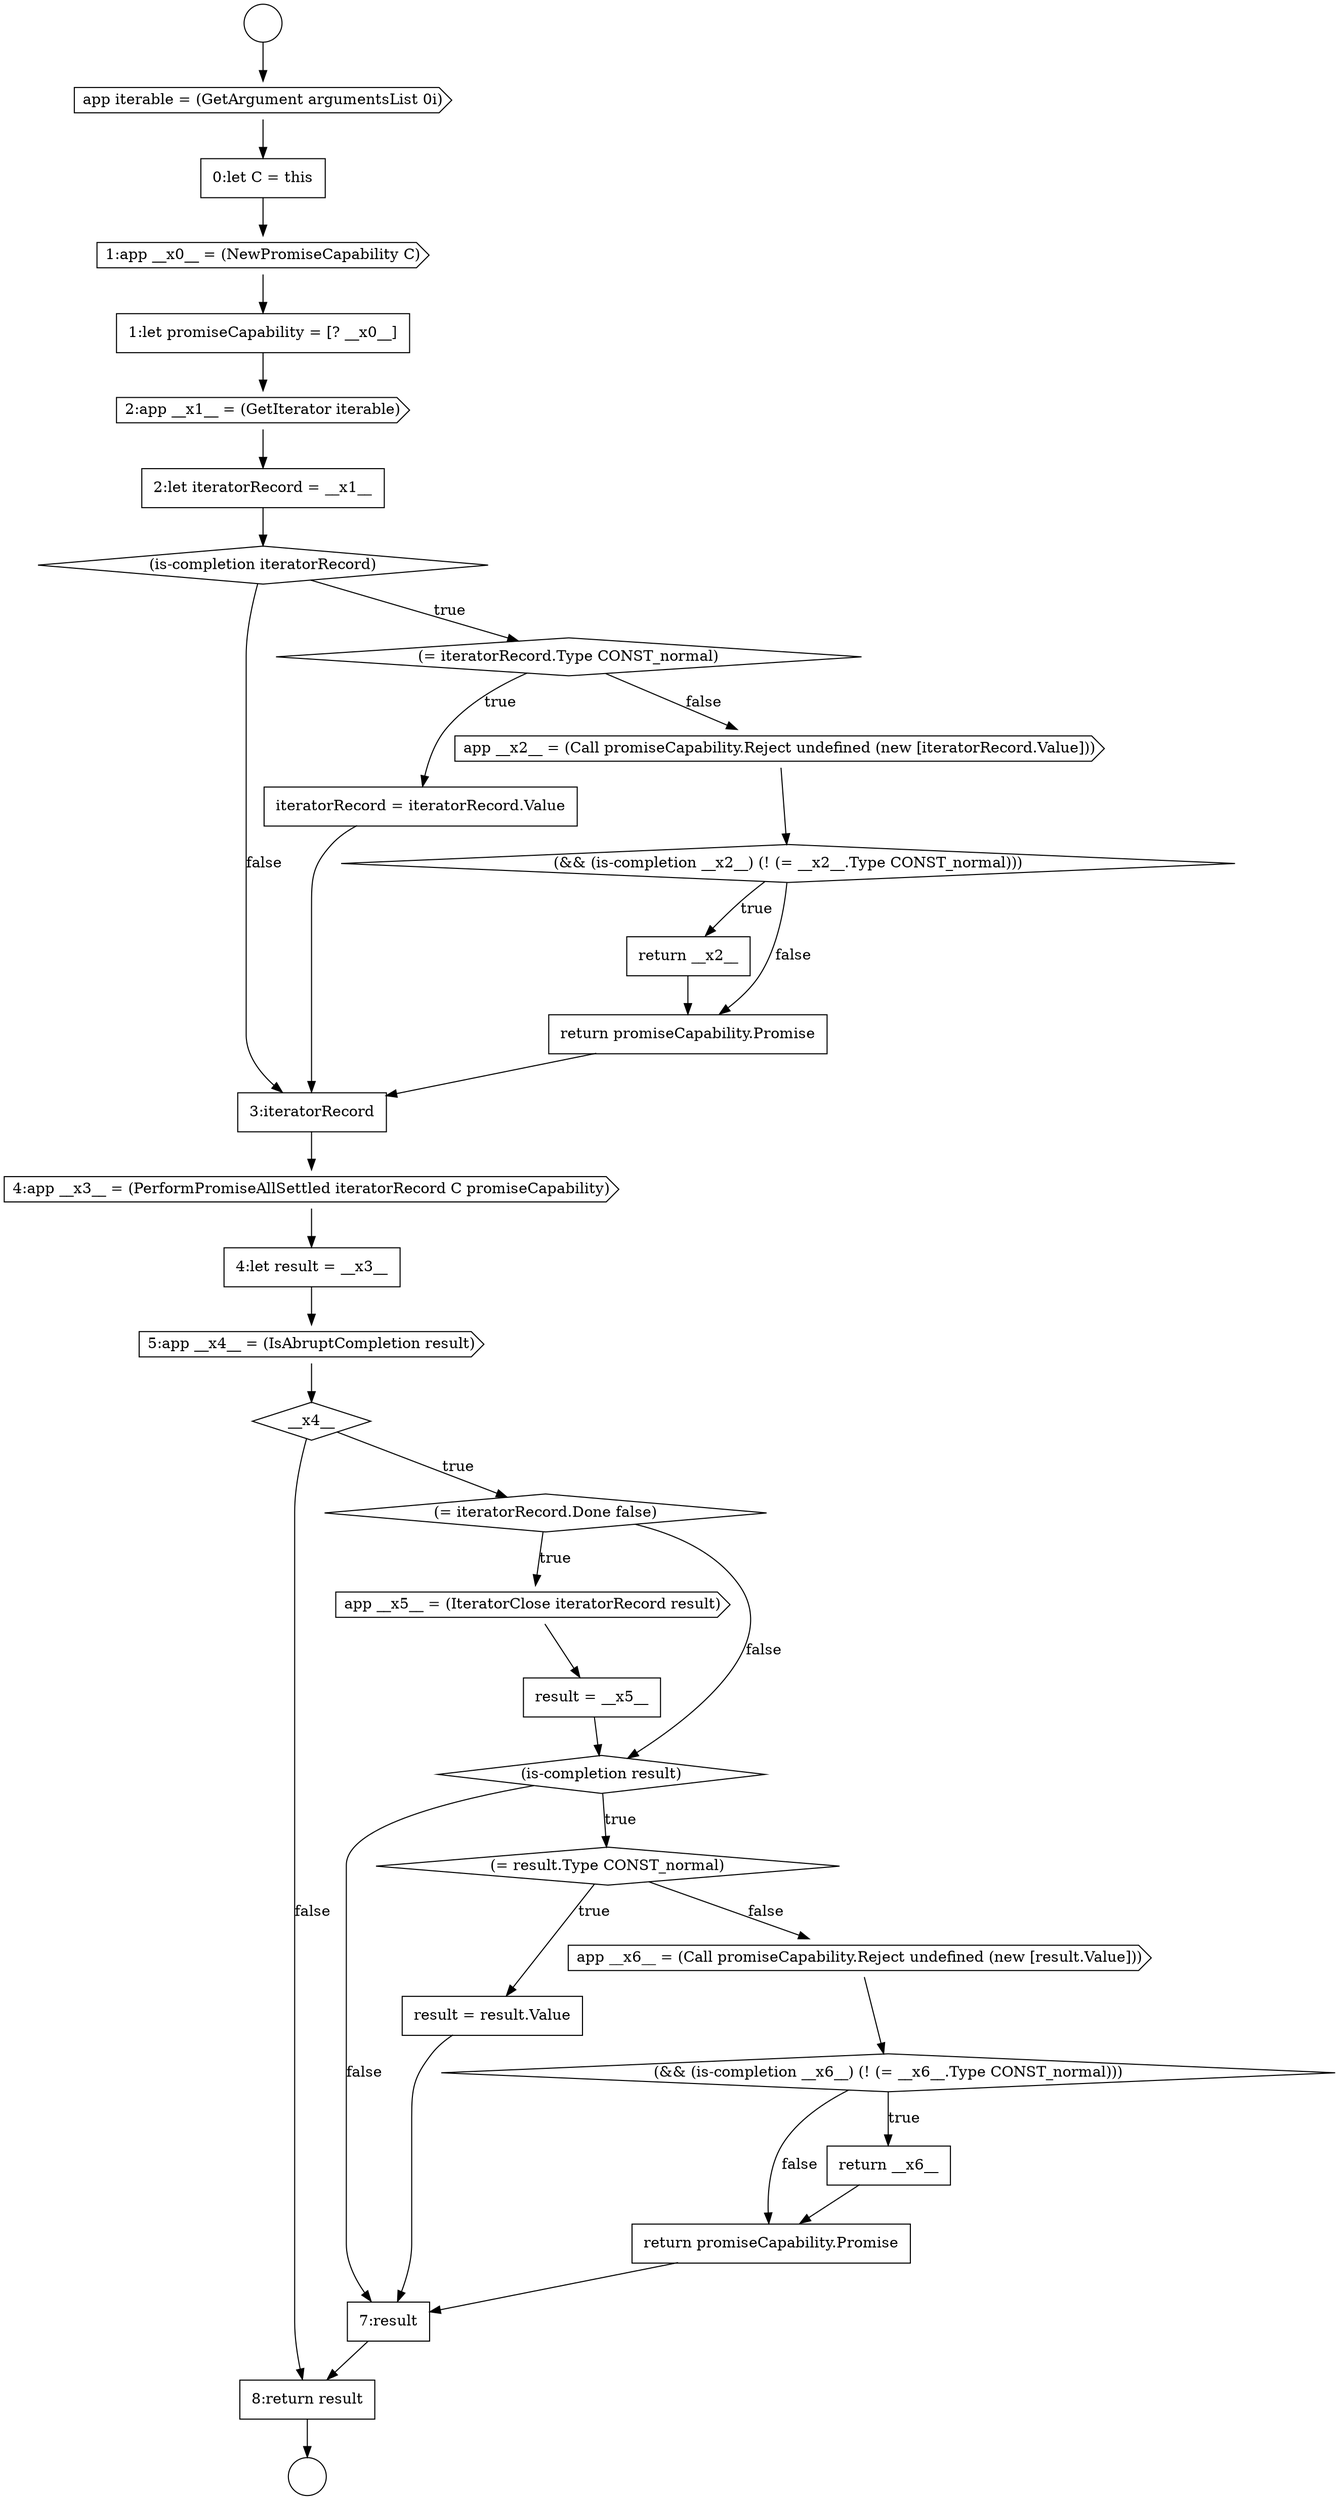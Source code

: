digraph {
  node18667 [shape=none, margin=0, label=<<font color="black">
    <table border="0" cellborder="1" cellspacing="0" cellpadding="10">
      <tr><td align="left">result = result.Value</td></tr>
    </table>
  </font>> color="black" fillcolor="white" style=filled]
  node18661 [shape=diamond, label=<<font color="black">__x4__</font>> color="black" fillcolor="white" style=filled]
  node18671 [shape=none, margin=0, label=<<font color="black">
    <table border="0" cellborder="1" cellspacing="0" cellpadding="10">
      <tr><td align="left">return promiseCapability.Promise</td></tr>
    </table>
  </font>> color="black" fillcolor="white" style=filled]
  node18659 [shape=none, margin=0, label=<<font color="black">
    <table border="0" cellborder="1" cellspacing="0" cellpadding="10">
      <tr><td align="left">4:let result = __x3__</td></tr>
    </table>
  </font>> color="black" fillcolor="white" style=filled]
  node18663 [shape=cds, label=<<font color="black">app __x5__ = (IteratorClose iteratorRecord result)</font>> color="black" fillcolor="white" style=filled]
  node18665 [shape=diamond, label=<<font color="black">(is-completion result)</font>> color="black" fillcolor="white" style=filled]
  node18648 [shape=cds, label=<<font color="black">2:app __x1__ = (GetIterator iterable)</font>> color="black" fillcolor="white" style=filled]
  node18644 [shape=cds, label=<<font color="black">app iterable = (GetArgument argumentsList 0i)</font>> color="black" fillcolor="white" style=filled]
  node18647 [shape=none, margin=0, label=<<font color="black">
    <table border="0" cellborder="1" cellspacing="0" cellpadding="10">
      <tr><td align="left">1:let promiseCapability = [? __x0__]</td></tr>
    </table>
  </font>> color="black" fillcolor="white" style=filled]
  node18655 [shape=none, margin=0, label=<<font color="black">
    <table border="0" cellborder="1" cellspacing="0" cellpadding="10">
      <tr><td align="left">return __x2__</td></tr>
    </table>
  </font>> color="black" fillcolor="white" style=filled]
  node18646 [shape=cds, label=<<font color="black">1:app __x0__ = (NewPromiseCapability C)</font>> color="black" fillcolor="white" style=filled]
  node18652 [shape=none, margin=0, label=<<font color="black">
    <table border="0" cellborder="1" cellspacing="0" cellpadding="10">
      <tr><td align="left">iteratorRecord = iteratorRecord.Value</td></tr>
    </table>
  </font>> color="black" fillcolor="white" style=filled]
  node18642 [shape=circle label=" " color="black" fillcolor="white" style=filled]
  node18656 [shape=none, margin=0, label=<<font color="black">
    <table border="0" cellborder="1" cellspacing="0" cellpadding="10">
      <tr><td align="left">return promiseCapability.Promise</td></tr>
    </table>
  </font>> color="black" fillcolor="white" style=filled]
  node18645 [shape=none, margin=0, label=<<font color="black">
    <table border="0" cellborder="1" cellspacing="0" cellpadding="10">
      <tr><td align="left">0:let C = this</td></tr>
    </table>
  </font>> color="black" fillcolor="white" style=filled]
  node18658 [shape=cds, label=<<font color="black">4:app __x3__ = (PerformPromiseAllSettled iteratorRecord C promiseCapability)</font>> color="black" fillcolor="white" style=filled]
  node18664 [shape=none, margin=0, label=<<font color="black">
    <table border="0" cellborder="1" cellspacing="0" cellpadding="10">
      <tr><td align="left">result = __x5__</td></tr>
    </table>
  </font>> color="black" fillcolor="white" style=filled]
  node18649 [shape=none, margin=0, label=<<font color="black">
    <table border="0" cellborder="1" cellspacing="0" cellpadding="10">
      <tr><td align="left">2:let iteratorRecord = __x1__</td></tr>
    </table>
  </font>> color="black" fillcolor="white" style=filled]
  node18673 [shape=none, margin=0, label=<<font color="black">
    <table border="0" cellborder="1" cellspacing="0" cellpadding="10">
      <tr><td align="left">8:return result</td></tr>
    </table>
  </font>> color="black" fillcolor="white" style=filled]
  node18668 [shape=cds, label=<<font color="black">app __x6__ = (Call promiseCapability.Reject undefined (new [result.Value]))</font>> color="black" fillcolor="white" style=filled]
  node18653 [shape=cds, label=<<font color="black">app __x2__ = (Call promiseCapability.Reject undefined (new [iteratorRecord.Value]))</font>> color="black" fillcolor="white" style=filled]
  node18672 [shape=none, margin=0, label=<<font color="black">
    <table border="0" cellborder="1" cellspacing="0" cellpadding="10">
      <tr><td align="left">7:result</td></tr>
    </table>
  </font>> color="black" fillcolor="white" style=filled]
  node18650 [shape=diamond, label=<<font color="black">(is-completion iteratorRecord)</font>> color="black" fillcolor="white" style=filled]
  node18657 [shape=none, margin=0, label=<<font color="black">
    <table border="0" cellborder="1" cellspacing="0" cellpadding="10">
      <tr><td align="left">3:iteratorRecord</td></tr>
    </table>
  </font>> color="black" fillcolor="white" style=filled]
  node18654 [shape=diamond, label=<<font color="black">(&amp;&amp; (is-completion __x2__) (! (= __x2__.Type CONST_normal)))</font>> color="black" fillcolor="white" style=filled]
  node18669 [shape=diamond, label=<<font color="black">(&amp;&amp; (is-completion __x6__) (! (= __x6__.Type CONST_normal)))</font>> color="black" fillcolor="white" style=filled]
  node18666 [shape=diamond, label=<<font color="black">(= result.Type CONST_normal)</font>> color="black" fillcolor="white" style=filled]
  node18651 [shape=diamond, label=<<font color="black">(= iteratorRecord.Type CONST_normal)</font>> color="black" fillcolor="white" style=filled]
  node18662 [shape=diamond, label=<<font color="black">(= iteratorRecord.Done false)</font>> color="black" fillcolor="white" style=filled]
  node18643 [shape=circle label=" " color="black" fillcolor="white" style=filled]
  node18670 [shape=none, margin=0, label=<<font color="black">
    <table border="0" cellborder="1" cellspacing="0" cellpadding="10">
      <tr><td align="left">return __x6__</td></tr>
    </table>
  </font>> color="black" fillcolor="white" style=filled]
  node18660 [shape=cds, label=<<font color="black">5:app __x4__ = (IsAbruptCompletion result)</font>> color="black" fillcolor="white" style=filled]
  node18667 -> node18672 [ color="black"]
  node18660 -> node18661 [ color="black"]
  node18657 -> node18658 [ color="black"]
  node18670 -> node18671 [ color="black"]
  node18652 -> node18657 [ color="black"]
  node18649 -> node18650 [ color="black"]
  node18665 -> node18666 [label=<<font color="black">true</font>> color="black"]
  node18665 -> node18672 [label=<<font color="black">false</font>> color="black"]
  node18661 -> node18662 [label=<<font color="black">true</font>> color="black"]
  node18661 -> node18673 [label=<<font color="black">false</font>> color="black"]
  node18663 -> node18664 [ color="black"]
  node18653 -> node18654 [ color="black"]
  node18664 -> node18665 [ color="black"]
  node18658 -> node18659 [ color="black"]
  node18668 -> node18669 [ color="black"]
  node18662 -> node18663 [label=<<font color="black">true</font>> color="black"]
  node18662 -> node18665 [label=<<font color="black">false</font>> color="black"]
  node18659 -> node18660 [ color="black"]
  node18666 -> node18667 [label=<<font color="black">true</font>> color="black"]
  node18666 -> node18668 [label=<<font color="black">false</font>> color="black"]
  node18655 -> node18656 [ color="black"]
  node18672 -> node18673 [ color="black"]
  node18645 -> node18646 [ color="black"]
  node18646 -> node18647 [ color="black"]
  node18644 -> node18645 [ color="black"]
  node18656 -> node18657 [ color="black"]
  node18647 -> node18648 [ color="black"]
  node18651 -> node18652 [label=<<font color="black">true</font>> color="black"]
  node18651 -> node18653 [label=<<font color="black">false</font>> color="black"]
  node18648 -> node18649 [ color="black"]
  node18654 -> node18655 [label=<<font color="black">true</font>> color="black"]
  node18654 -> node18656 [label=<<font color="black">false</font>> color="black"]
  node18650 -> node18651 [label=<<font color="black">true</font>> color="black"]
  node18650 -> node18657 [label=<<font color="black">false</font>> color="black"]
  node18642 -> node18644 [ color="black"]
  node18673 -> node18643 [ color="black"]
  node18669 -> node18670 [label=<<font color="black">true</font>> color="black"]
  node18669 -> node18671 [label=<<font color="black">false</font>> color="black"]
  node18671 -> node18672 [ color="black"]
}
